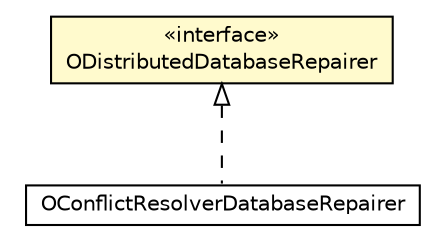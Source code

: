 #!/usr/local/bin/dot
#
# Class diagram 
# Generated by UMLGraph version R5_6-24-gf6e263 (http://www.umlgraph.org/)
#

digraph G {
	edge [fontname="Helvetica",fontsize=10,labelfontname="Helvetica",labelfontsize=10];
	node [fontname="Helvetica",fontsize=10,shape=plaintext];
	nodesep=0.25;
	ranksep=0.5;
	// com.orientechnologies.orient.server.distributed.ODistributedDatabaseRepairer
	c1523722 [label=<<table title="com.orientechnologies.orient.server.distributed.ODistributedDatabaseRepairer" border="0" cellborder="1" cellspacing="0" cellpadding="2" port="p" bgcolor="lemonChiffon" href="./ODistributedDatabaseRepairer.html">
		<tr><td><table border="0" cellspacing="0" cellpadding="1">
<tr><td align="center" balign="center"> &#171;interface&#187; </td></tr>
<tr><td align="center" balign="center"> ODistributedDatabaseRepairer </td></tr>
		</table></td></tr>
		</table>>, URL="./ODistributedDatabaseRepairer.html", fontname="Helvetica", fontcolor="black", fontsize=10.0];
	// com.orientechnologies.orient.server.distributed.impl.OConflictResolverDatabaseRepairer
	c1523974 [label=<<table title="com.orientechnologies.orient.server.distributed.impl.OConflictResolverDatabaseRepairer" border="0" cellborder="1" cellspacing="0" cellpadding="2" port="p" href="./impl/OConflictResolverDatabaseRepairer.html">
		<tr><td><table border="0" cellspacing="0" cellpadding="1">
<tr><td align="center" balign="center"> OConflictResolverDatabaseRepairer </td></tr>
		</table></td></tr>
		</table>>, URL="./impl/OConflictResolverDatabaseRepairer.html", fontname="Helvetica", fontcolor="black", fontsize=10.0];
	//com.orientechnologies.orient.server.distributed.impl.OConflictResolverDatabaseRepairer implements com.orientechnologies.orient.server.distributed.ODistributedDatabaseRepairer
	c1523722:p -> c1523974:p [dir=back,arrowtail=empty,style=dashed];
}

